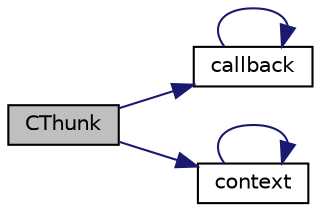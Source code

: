digraph "CThunk"
{
 // LATEX_PDF_SIZE
  edge [fontname="Helvetica",fontsize="10",labelfontname="Helvetica",labelfontsize="10"];
  node [fontname="Helvetica",fontsize="10",shape=record];
  rankdir="LR";
  Node1 [label="CThunk",height=0.2,width=0.4,color="black", fillcolor="grey75", style="filled", fontcolor="black",tooltip=" "];
  Node1 -> Node2 [color="midnightblue",fontsize="10",style="solid",fontname="Helvetica"];
  Node2 [label="callback",height=0.2,width=0.4,color="black", fillcolor="white", style="filled",URL="$class_c_thunk.html#a2de371eab2bf6082e224e5c4f0e4cc13",tooltip=" "];
  Node2 -> Node2 [color="midnightblue",fontsize="10",style="solid",fontname="Helvetica"];
  Node1 -> Node3 [color="midnightblue",fontsize="10",style="solid",fontname="Helvetica"];
  Node3 [label="context",height=0.2,width=0.4,color="black", fillcolor="white", style="filled",URL="$class_c_thunk.html#a0888492cd1ba2275794d94cd000fabdd",tooltip=" "];
  Node3 -> Node3 [color="midnightblue",fontsize="10",style="solid",fontname="Helvetica"];
}

